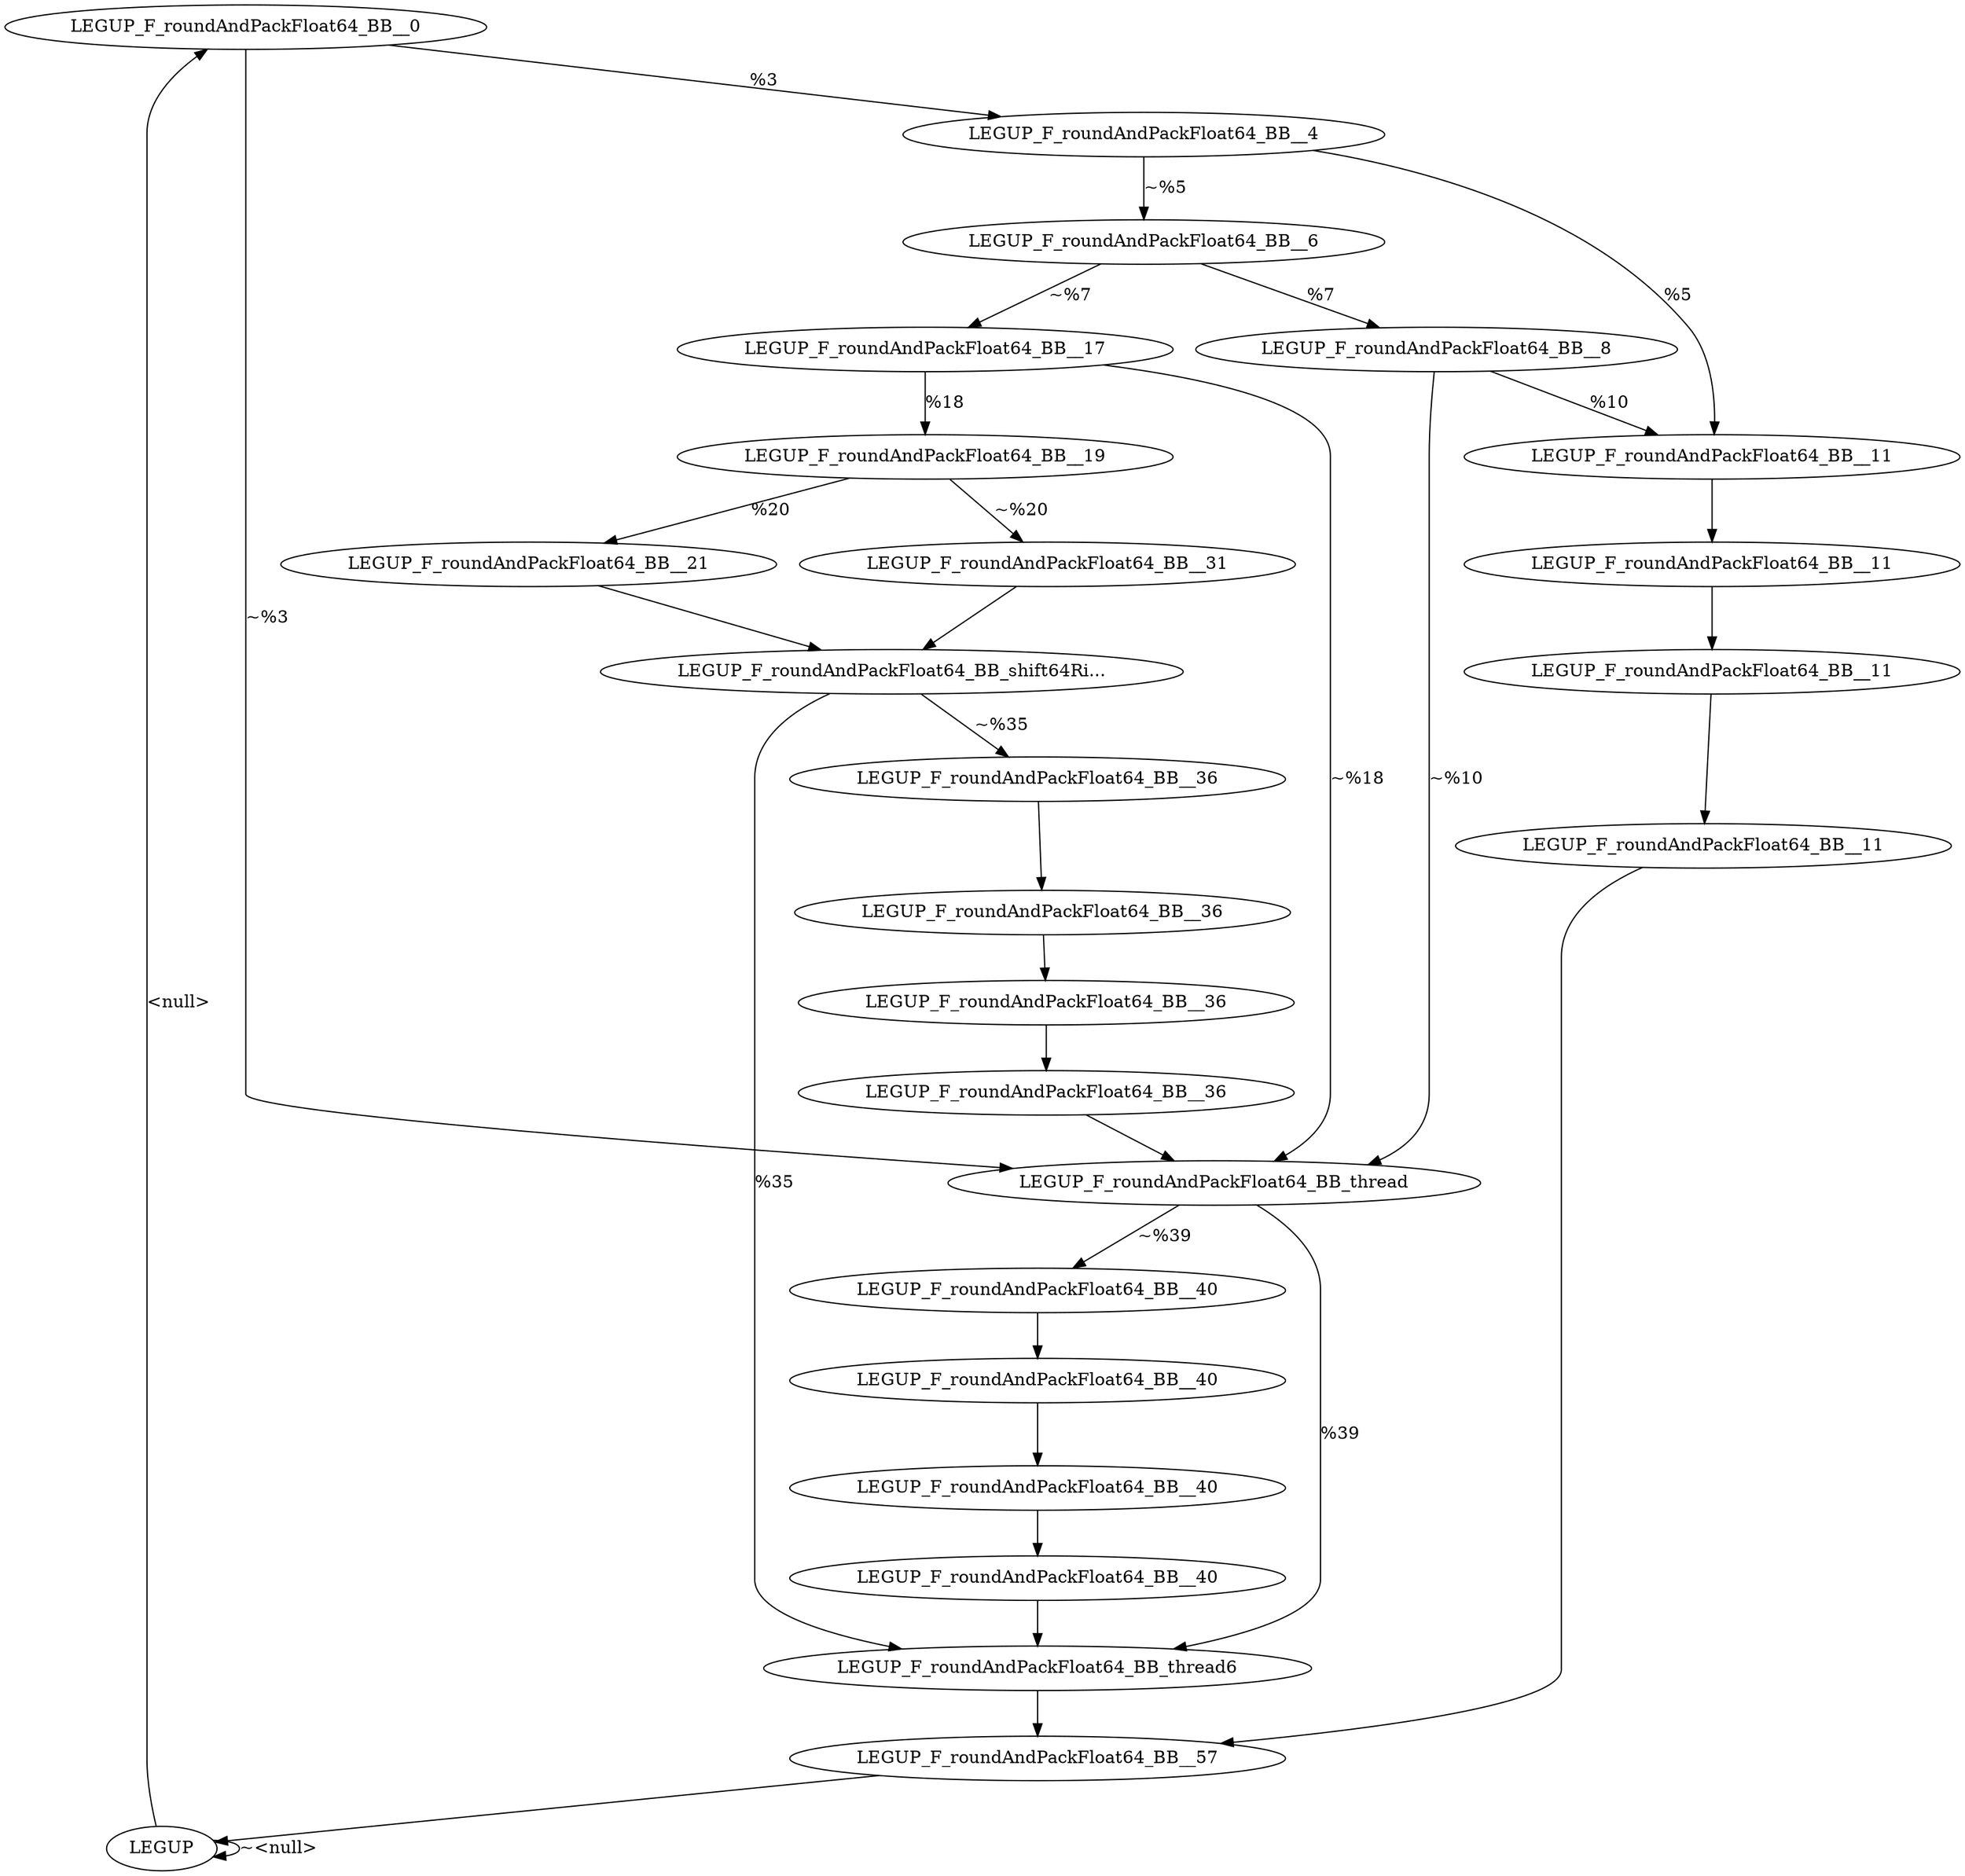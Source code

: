 digraph {
Node0x3940450[label="LEGUP_F_roundAndPackFloat64_BB__0"];
Node0x393dd20[label="LEGUP"];
Node0x393dd20 -> Node0x3940450[label="<null>"];
Node0x393dd20 -> Node0x393dd20[label="~<null>"];
Node0x3940520[label="LEGUP_F_roundAndPackFloat64_BB__4"];
Node0x3940450 -> Node0x3940520[label="%3"];
Node0x3941220[label="LEGUP_F_roundAndPackFloat64_BB_thread"];
Node0x3940450 -> Node0x3941220[label="~%3"];
Node0x3940790[label="LEGUP_F_roundAndPackFloat64_BB__11"];
Node0x3940520 -> Node0x3940790[label="%5"];
Node0x39405f0[label="LEGUP_F_roundAndPackFloat64_BB__6"];
Node0x3940520 -> Node0x39405f0[label="~%5"];
Node0x39406c0[label="LEGUP_F_roundAndPackFloat64_BB__8"];
Node0x39405f0 -> Node0x39406c0[label="%7"];
Node0x3940ad0[label="LEGUP_F_roundAndPackFloat64_BB__17"];
Node0x39405f0 -> Node0x3940ad0[label="~%7"];
Node0x39406c0 -> Node0x3940790[label="%10"];
Node0x39406c0 -> Node0x3941220[label="~%10"];
Node0x3940860[label="LEGUP_F_roundAndPackFloat64_BB__11"];
Node0x3940790 -> Node0x3940860;
Node0x3940930[label="LEGUP_F_roundAndPackFloat64_BB__11"];
Node0x3940860 -> Node0x3940930;
Node0x3940a00[label="LEGUP_F_roundAndPackFloat64_BB__11"];
Node0x3940930 -> Node0x3940a00;
Node0x3941700[label="LEGUP_F_roundAndPackFloat64_BB__57"];
Node0x3940a00 -> Node0x3941700;
Node0x3940ba0[label="LEGUP_F_roundAndPackFloat64_BB__19"];
Node0x3940ad0 -> Node0x3940ba0[label="%18"];
Node0x3940ad0 -> Node0x3941220[label="~%18"];
Node0x3940c70[label="LEGUP_F_roundAndPackFloat64_BB__21"];
Node0x3940ba0 -> Node0x3940c70[label="%20"];
Node0x3940d40[label="LEGUP_F_roundAndPackFloat64_BB__31"];
Node0x3940ba0 -> Node0x3940d40[label="~%20"];
Node0x3940e10[label="LEGUP_F_roundAndPackFloat64_BB_shift64Ri..."];
Node0x3940c70 -> Node0x3940e10;
Node0x3940d40 -> Node0x3940e10;
Node0x3941630[label="LEGUP_F_roundAndPackFloat64_BB_thread6"];
Node0x3940e10 -> Node0x3941630[label="%35"];
Node0x3940ee0[label="LEGUP_F_roundAndPackFloat64_BB__36"];
Node0x3940e10 -> Node0x3940ee0[label="~%35"];
Node0x3940fb0[label="LEGUP_F_roundAndPackFloat64_BB__36"];
Node0x3940ee0 -> Node0x3940fb0;
Node0x3941080[label="LEGUP_F_roundAndPackFloat64_BB__36"];
Node0x3940fb0 -> Node0x3941080;
Node0x3941150[label="LEGUP_F_roundAndPackFloat64_BB__36"];
Node0x3941080 -> Node0x3941150;
Node0x3941150 -> Node0x3941220;
Node0x3941220 -> Node0x3941630[label="%39"];
Node0x39412f0[label="LEGUP_F_roundAndPackFloat64_BB__40"];
Node0x3941220 -> Node0x39412f0[label="~%39"];
Node0x39413c0[label="LEGUP_F_roundAndPackFloat64_BB__40"];
Node0x39412f0 -> Node0x39413c0;
Node0x3941490[label="LEGUP_F_roundAndPackFloat64_BB__40"];
Node0x39413c0 -> Node0x3941490;
Node0x3941560[label="LEGUP_F_roundAndPackFloat64_BB__40"];
Node0x3941490 -> Node0x3941560;
Node0x3941560 -> Node0x3941630;
Node0x3941630 -> Node0x3941700;
Node0x3941700 -> Node0x393dd20;
}
